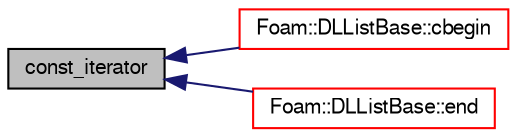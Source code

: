 digraph "const_iterator"
{
  bgcolor="transparent";
  edge [fontname="FreeSans",fontsize="10",labelfontname="FreeSans",labelfontsize="10"];
  node [fontname="FreeSans",fontsize="10",shape=record];
  rankdir="LR";
  Node1 [label="const_iterator",height=0.2,width=0.4,color="black", fillcolor="grey75", style="filled", fontcolor="black"];
  Node1 -> Node2 [dir="back",color="midnightblue",fontsize="10",style="solid",fontname="FreeSans"];
  Node2 [label="Foam::DLListBase::cbegin",height=0.2,width=0.4,color="red",URL="$a25806.html#aac9e11a689223b18be2a9973fe9db514"];
  Node1 -> Node5 [dir="back",color="midnightblue",fontsize="10",style="solid",fontname="FreeSans"];
  Node5 [label="Foam::DLListBase::end",height=0.2,width=0.4,color="red",URL="$a25806.html#a73cd6640ea939d87244efe938aa8d293"];
}
